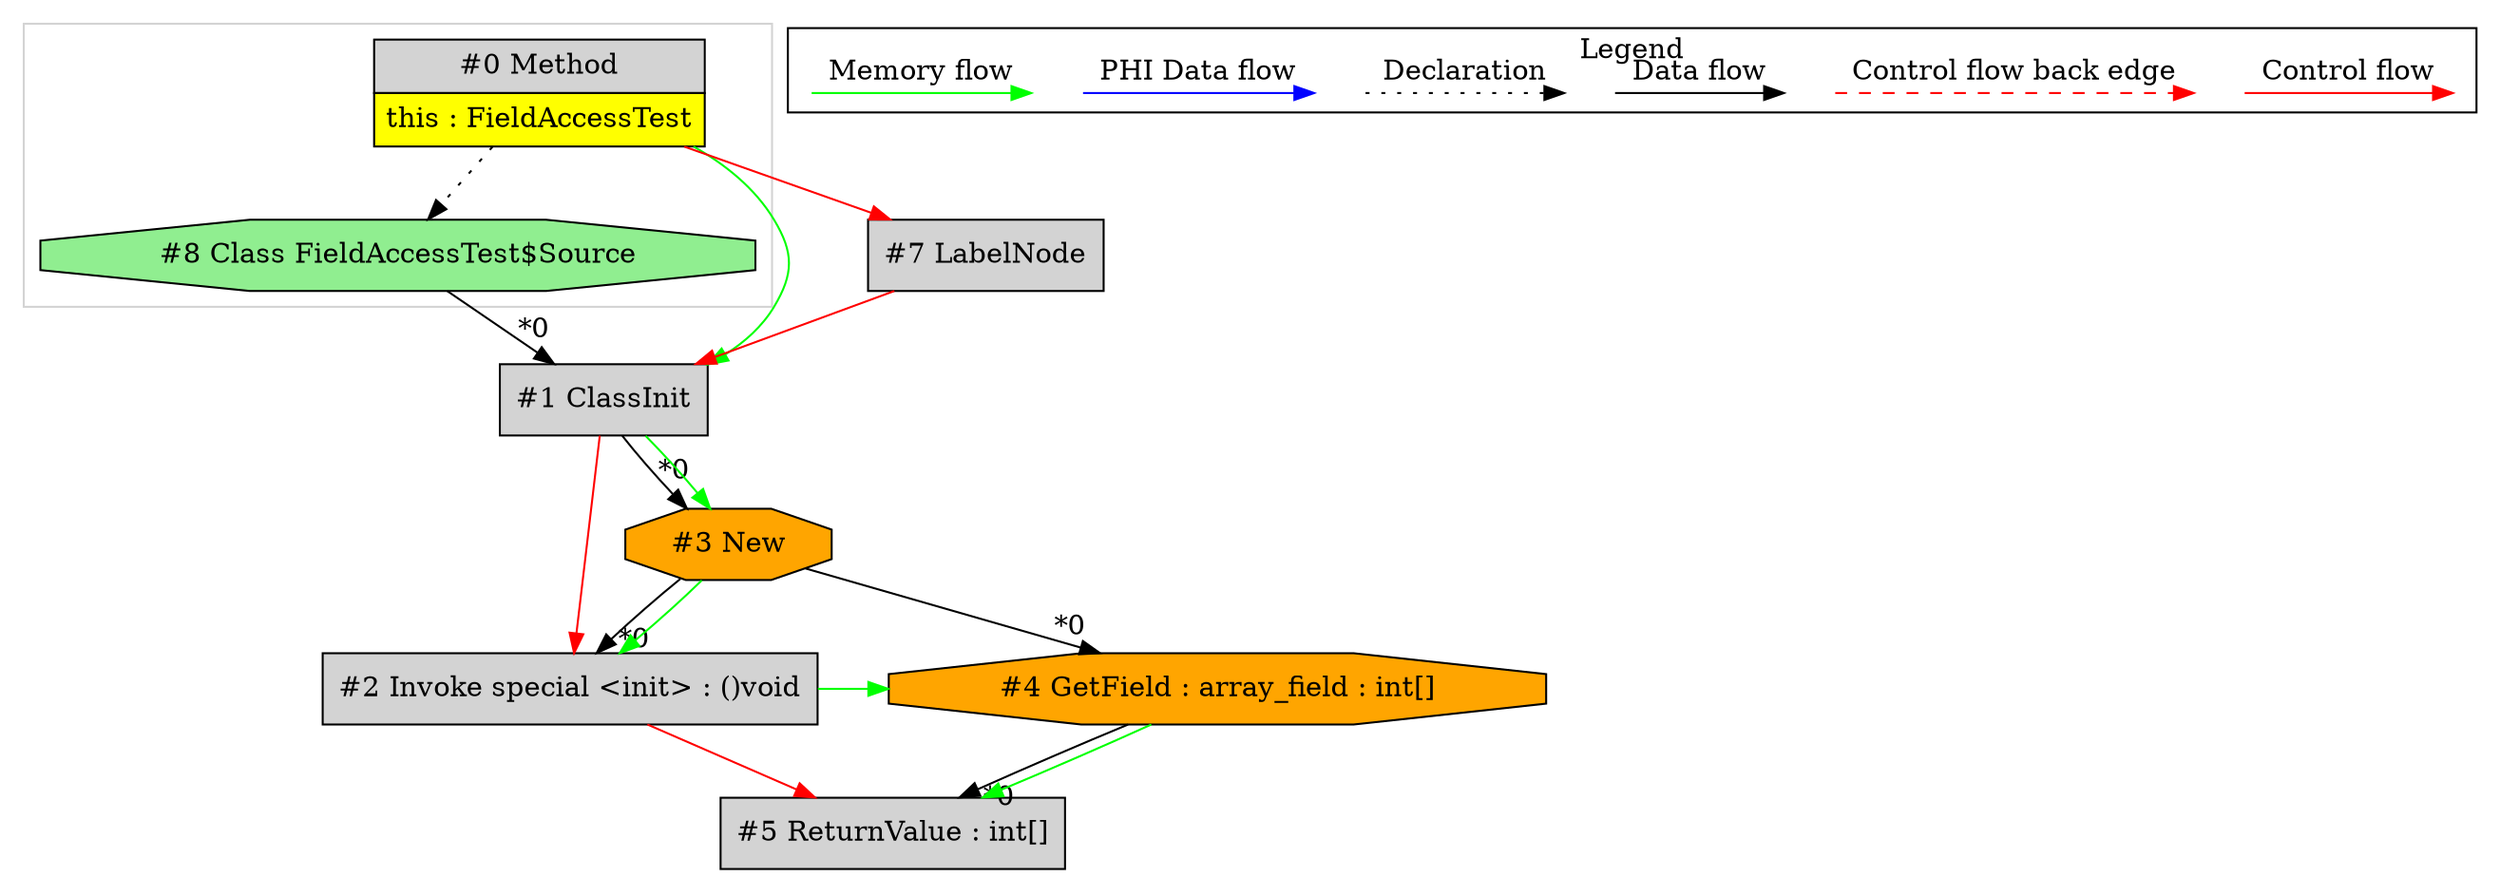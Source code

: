 digraph {
 node0[margin="0", label=<<table border="0" cellborder="1" cellspacing="0" cellpadding="5"><tr><td colspan="1">#0 Method</td></tr><tr><td port="prj6" bgcolor="yellow">this : FieldAccessTest</td></tr></table>>,shape=none, fillcolor=lightgrey, style=filled];
 node1[label="#1 ClassInit",shape=box, fillcolor=lightgrey, style=filled];
 node8 -> node1[headlabel="*0", labeldistance=2];
 node7 -> node1[labeldistance=2, color=red, fontcolor=red];
 node0 -> node1[labeldistance=2, color=green, constraint=false];
 node7[label="#7 LabelNode",shape=box, fillcolor=lightgrey, style=filled];
 node0 -> node7[labeldistance=2, color=red, fontcolor=red];
 node8[label="#8 Class FieldAccessTest$Source",shape=octagon, fillcolor=lightgreen, style=filled];
 node0 -> node8[style=dotted];
 node2[label="#2 Invoke special <init> : ()void",shape=box, fillcolor=lightgrey, style=filled];
 node3 -> node2[headlabel="*0", labeldistance=2];
 node1 -> node2[labeldistance=2, color=red, fontcolor=red];
 node3 -> node2[labeldistance=2, color=green, constraint=false];
 node3[label="#3 New",shape=octagon, fillcolor=orange, style=filled];
 node1 -> node3[headlabel="*0", labeldistance=2];
 node1 -> node3[labeldistance=2, color=green, constraint=false];
 node4[label="#4 GetField : array_field : int[]",shape=octagon, fillcolor=orange, style=filled];
 node3 -> node4[headlabel="*0", labeldistance=2];
 node2 -> node4[labeldistance=2, color=green, constraint=false];
 node5[label="#5 ReturnValue : int[]",shape=box, fillcolor=lightgrey, style=filled];
 node4 -> node5[headlabel="*0", labeldistance=2];
 node2 -> node5[labeldistance=2, color=red, fontcolor=red];
 node4 -> node5[labeldistance=2, color=green, constraint=false];
 subgraph cluster_0 {
  color=lightgray;
  node0;
  node8;
 }
 subgraph cluster_000 {
  label = "Legend";
  node [shape=point]
  {
   rank=same;
   c0 [style = invis];
   c1 [style = invis];
   c2 [style = invis];
   c3 [style = invis];
   d0 [style = invis];
   d1 [style = invis];
   d2 [style = invis];
   d3 [style = invis];
   d4 [style = invis];
   d5 [style = invis];
   d6 [style = invis];
   d7 [style = invis];
  }
  c0 -> c1 [label="Control flow", style=solid, color=red]
  c2 -> c3 [label="Control flow back edge", style=dashed, color=red]
  d0 -> d1 [label="Data flow"]
  d2 -> d3 [label="Declaration", style=dotted]
  d4 -> d5 [label="PHI Data flow", color=blue]
  d6 -> d7 [label="Memory flow", color=green]
 }

}
